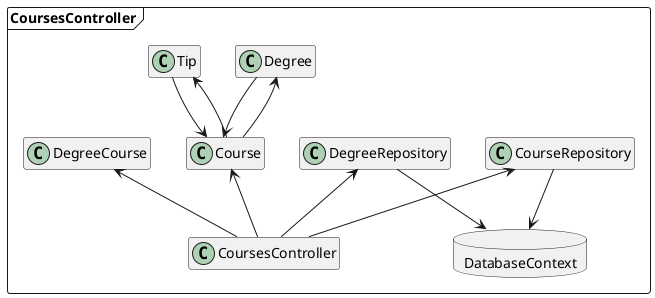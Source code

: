 @startuml
hide empty fields
hide empty methods

frame CoursesController{

class CoursesController {
}

database DatabaseContext{

}
CourseRepository <-- CoursesController
DegreeRepository <-- CoursesController
Course <-- CoursesController
Degree --> Course
Degree <-- Course
Tip --> Course
Tip <-- Course
DegreeCourse <-- CoursesController
CourseRepository --> DatabaseContext
DegreeRepository --> DatabaseContext
}
@enduml
